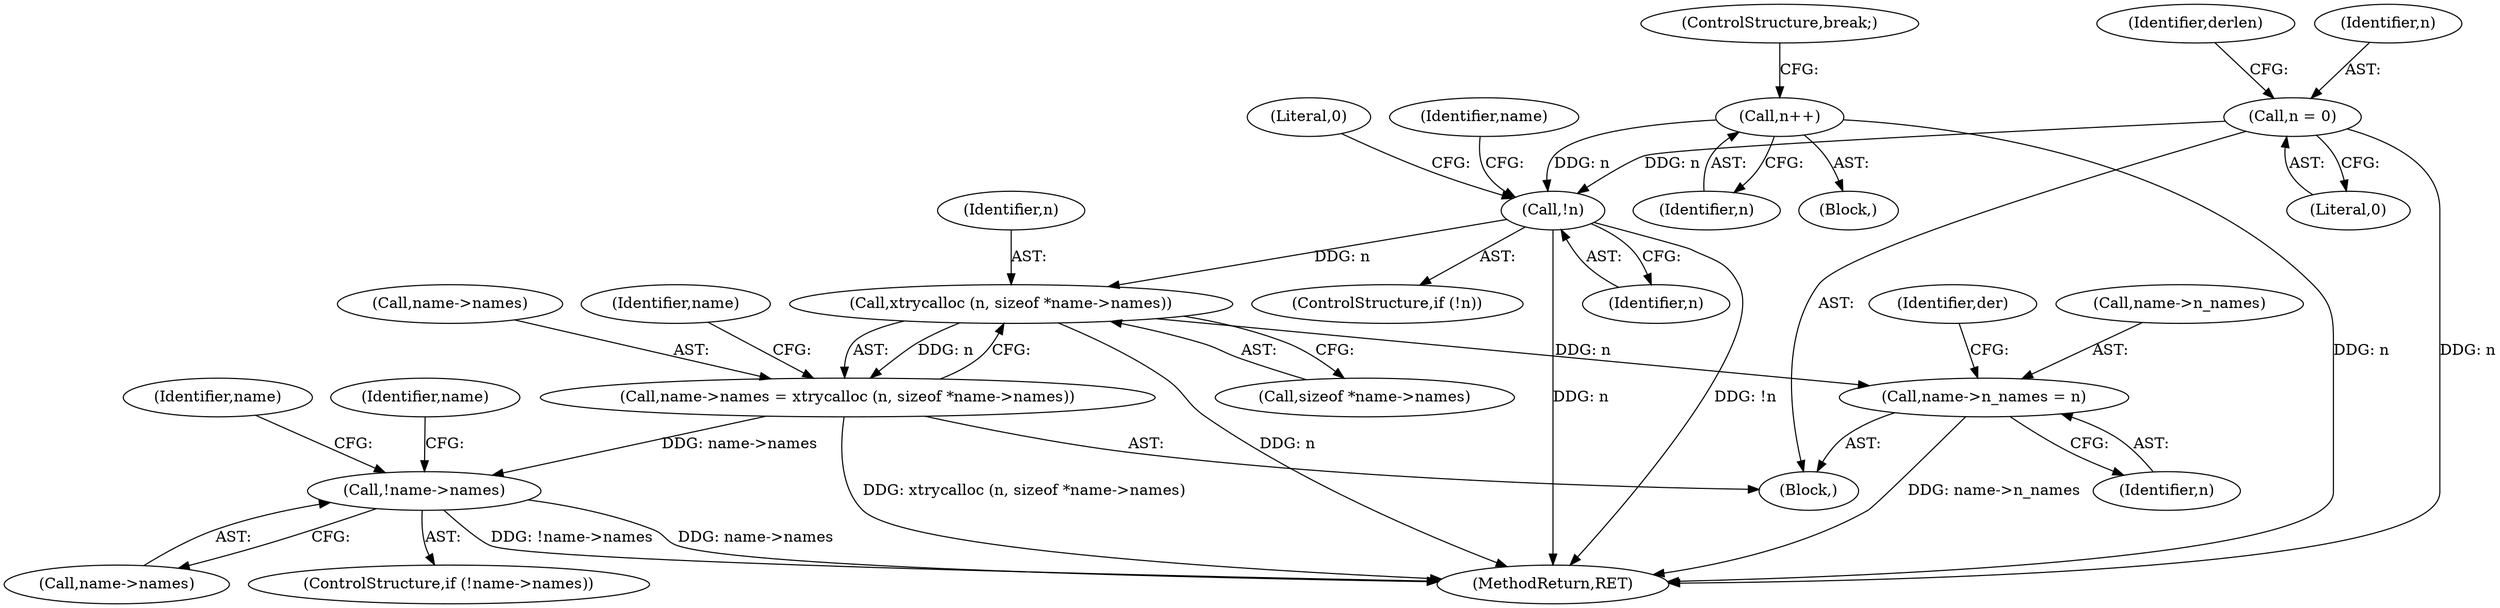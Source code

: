 digraph "0_gnupg_a7eed17a0b2a1c09ef986f3b4b323cd31cea2b64@API" {
"1000225" [label="(Call,xtrycalloc (n, sizeof *name->names))"];
"1000217" [label="(Call,!n)"];
"1000192" [label="(Call,n++)"];
"1000146" [label="(Call,n = 0)"];
"1000221" [label="(Call,name->names = xtrycalloc (n, sizeof *name->names))"];
"1000233" [label="(Call,!name->names)"];
"1000243" [label="(Call,name->n_names = n)"];
"1000193" [label="(Identifier,n)"];
"1000223" [label="(Identifier,name)"];
"1000247" [label="(Identifier,n)"];
"1000216" [label="(ControlStructure,if (!n))"];
"1000225" [label="(Call,xtrycalloc (n, sizeof *name->names))"];
"1000233" [label="(Call,!name->names)"];
"1000147" [label="(Identifier,n)"];
"1000148" [label="(Literal,0)"];
"1000239" [label="(Identifier,name)"];
"1000232" [label="(ControlStructure,if (!name->names))"];
"1000234" [label="(Call,name->names)"];
"1000218" [label="(Identifier,n)"];
"1000146" [label="(Call,n = 0)"];
"1000221" [label="(Call,name->names = xtrycalloc (n, sizeof *name->names))"];
"1000245" [label="(Identifier,name)"];
"1000235" [label="(Identifier,name)"];
"1000194" [label="(ControlStructure,break;)"];
"1000220" [label="(Literal,0)"];
"1000150" [label="(Identifier,derlen)"];
"1000227" [label="(Call,sizeof *name->names)"];
"1000188" [label="(Block,)"];
"1000249" [label="(Identifier,der)"];
"1000119" [label="(Block,)"];
"1000244" [label="(Call,name->n_names)"];
"1000226" [label="(Identifier,n)"];
"1000217" [label="(Call,!n)"];
"1000445" [label="(MethodReturn,RET)"];
"1000243" [label="(Call,name->n_names = n)"];
"1000192" [label="(Call,n++)"];
"1000222" [label="(Call,name->names)"];
"1000225" -> "1000221"  [label="AST: "];
"1000225" -> "1000227"  [label="CFG: "];
"1000226" -> "1000225"  [label="AST: "];
"1000227" -> "1000225"  [label="AST: "];
"1000221" -> "1000225"  [label="CFG: "];
"1000225" -> "1000445"  [label="DDG: n"];
"1000225" -> "1000221"  [label="DDG: n"];
"1000217" -> "1000225"  [label="DDG: n"];
"1000225" -> "1000243"  [label="DDG: n"];
"1000217" -> "1000216"  [label="AST: "];
"1000217" -> "1000218"  [label="CFG: "];
"1000218" -> "1000217"  [label="AST: "];
"1000220" -> "1000217"  [label="CFG: "];
"1000223" -> "1000217"  [label="CFG: "];
"1000217" -> "1000445"  [label="DDG: !n"];
"1000217" -> "1000445"  [label="DDG: n"];
"1000192" -> "1000217"  [label="DDG: n"];
"1000146" -> "1000217"  [label="DDG: n"];
"1000192" -> "1000188"  [label="AST: "];
"1000192" -> "1000193"  [label="CFG: "];
"1000193" -> "1000192"  [label="AST: "];
"1000194" -> "1000192"  [label="CFG: "];
"1000192" -> "1000445"  [label="DDG: n"];
"1000146" -> "1000119"  [label="AST: "];
"1000146" -> "1000148"  [label="CFG: "];
"1000147" -> "1000146"  [label="AST: "];
"1000148" -> "1000146"  [label="AST: "];
"1000150" -> "1000146"  [label="CFG: "];
"1000146" -> "1000445"  [label="DDG: n"];
"1000221" -> "1000119"  [label="AST: "];
"1000222" -> "1000221"  [label="AST: "];
"1000235" -> "1000221"  [label="CFG: "];
"1000221" -> "1000445"  [label="DDG: xtrycalloc (n, sizeof *name->names)"];
"1000221" -> "1000233"  [label="DDG: name->names"];
"1000233" -> "1000232"  [label="AST: "];
"1000233" -> "1000234"  [label="CFG: "];
"1000234" -> "1000233"  [label="AST: "];
"1000239" -> "1000233"  [label="CFG: "];
"1000245" -> "1000233"  [label="CFG: "];
"1000233" -> "1000445"  [label="DDG: !name->names"];
"1000233" -> "1000445"  [label="DDG: name->names"];
"1000243" -> "1000119"  [label="AST: "];
"1000243" -> "1000247"  [label="CFG: "];
"1000244" -> "1000243"  [label="AST: "];
"1000247" -> "1000243"  [label="AST: "];
"1000249" -> "1000243"  [label="CFG: "];
"1000243" -> "1000445"  [label="DDG: name->n_names"];
}
